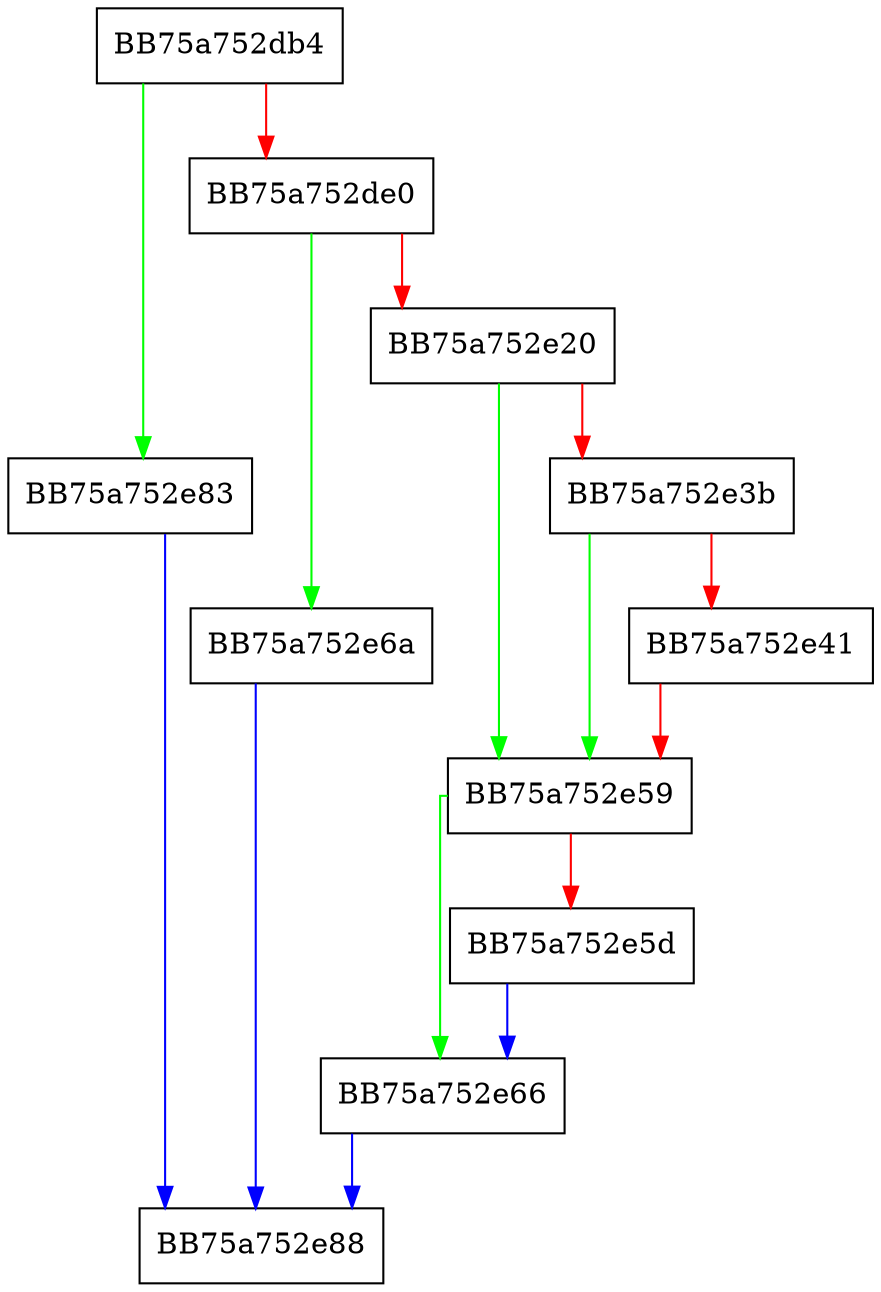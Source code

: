 digraph GetDeviceNumbers {
  node [shape="box"];
  graph [splines=ortho];
  BB75a752db4 -> BB75a752e83 [color="green"];
  BB75a752db4 -> BB75a752de0 [color="red"];
  BB75a752de0 -> BB75a752e6a [color="green"];
  BB75a752de0 -> BB75a752e20 [color="red"];
  BB75a752e20 -> BB75a752e59 [color="green"];
  BB75a752e20 -> BB75a752e3b [color="red"];
  BB75a752e3b -> BB75a752e59 [color="green"];
  BB75a752e3b -> BB75a752e41 [color="red"];
  BB75a752e41 -> BB75a752e59 [color="red"];
  BB75a752e59 -> BB75a752e66 [color="green"];
  BB75a752e59 -> BB75a752e5d [color="red"];
  BB75a752e5d -> BB75a752e66 [color="blue"];
  BB75a752e66 -> BB75a752e88 [color="blue"];
  BB75a752e6a -> BB75a752e88 [color="blue"];
  BB75a752e83 -> BB75a752e88 [color="blue"];
}